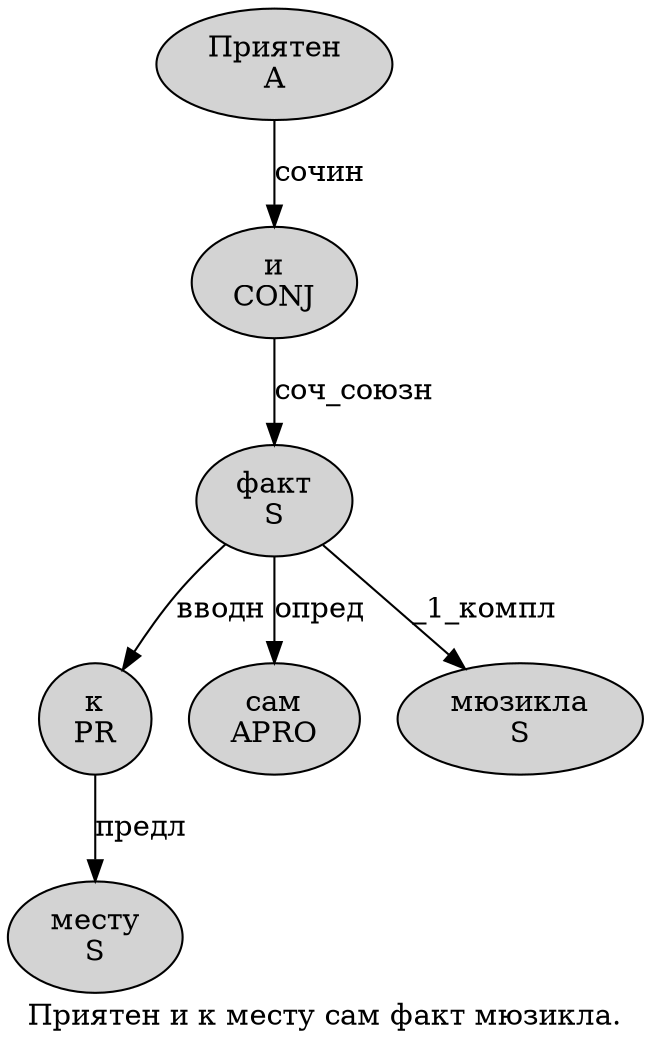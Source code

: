 digraph SENTENCE_998 {
	graph [label="Приятен и к месту сам факт мюзикла."]
	node [style=filled]
		0 [label="Приятен
A" color="" fillcolor=lightgray penwidth=1 shape=ellipse]
		1 [label="и
CONJ" color="" fillcolor=lightgray penwidth=1 shape=ellipse]
		2 [label="к
PR" color="" fillcolor=lightgray penwidth=1 shape=ellipse]
		3 [label="месту
S" color="" fillcolor=lightgray penwidth=1 shape=ellipse]
		4 [label="сам
APRO" color="" fillcolor=lightgray penwidth=1 shape=ellipse]
		5 [label="факт
S" color="" fillcolor=lightgray penwidth=1 shape=ellipse]
		6 [label="мюзикла
S" color="" fillcolor=lightgray penwidth=1 shape=ellipse]
			0 -> 1 [label="сочин"]
			5 -> 2 [label="вводн"]
			5 -> 4 [label="опред"]
			5 -> 6 [label="_1_компл"]
			2 -> 3 [label="предл"]
			1 -> 5 [label="соч_союзн"]
}